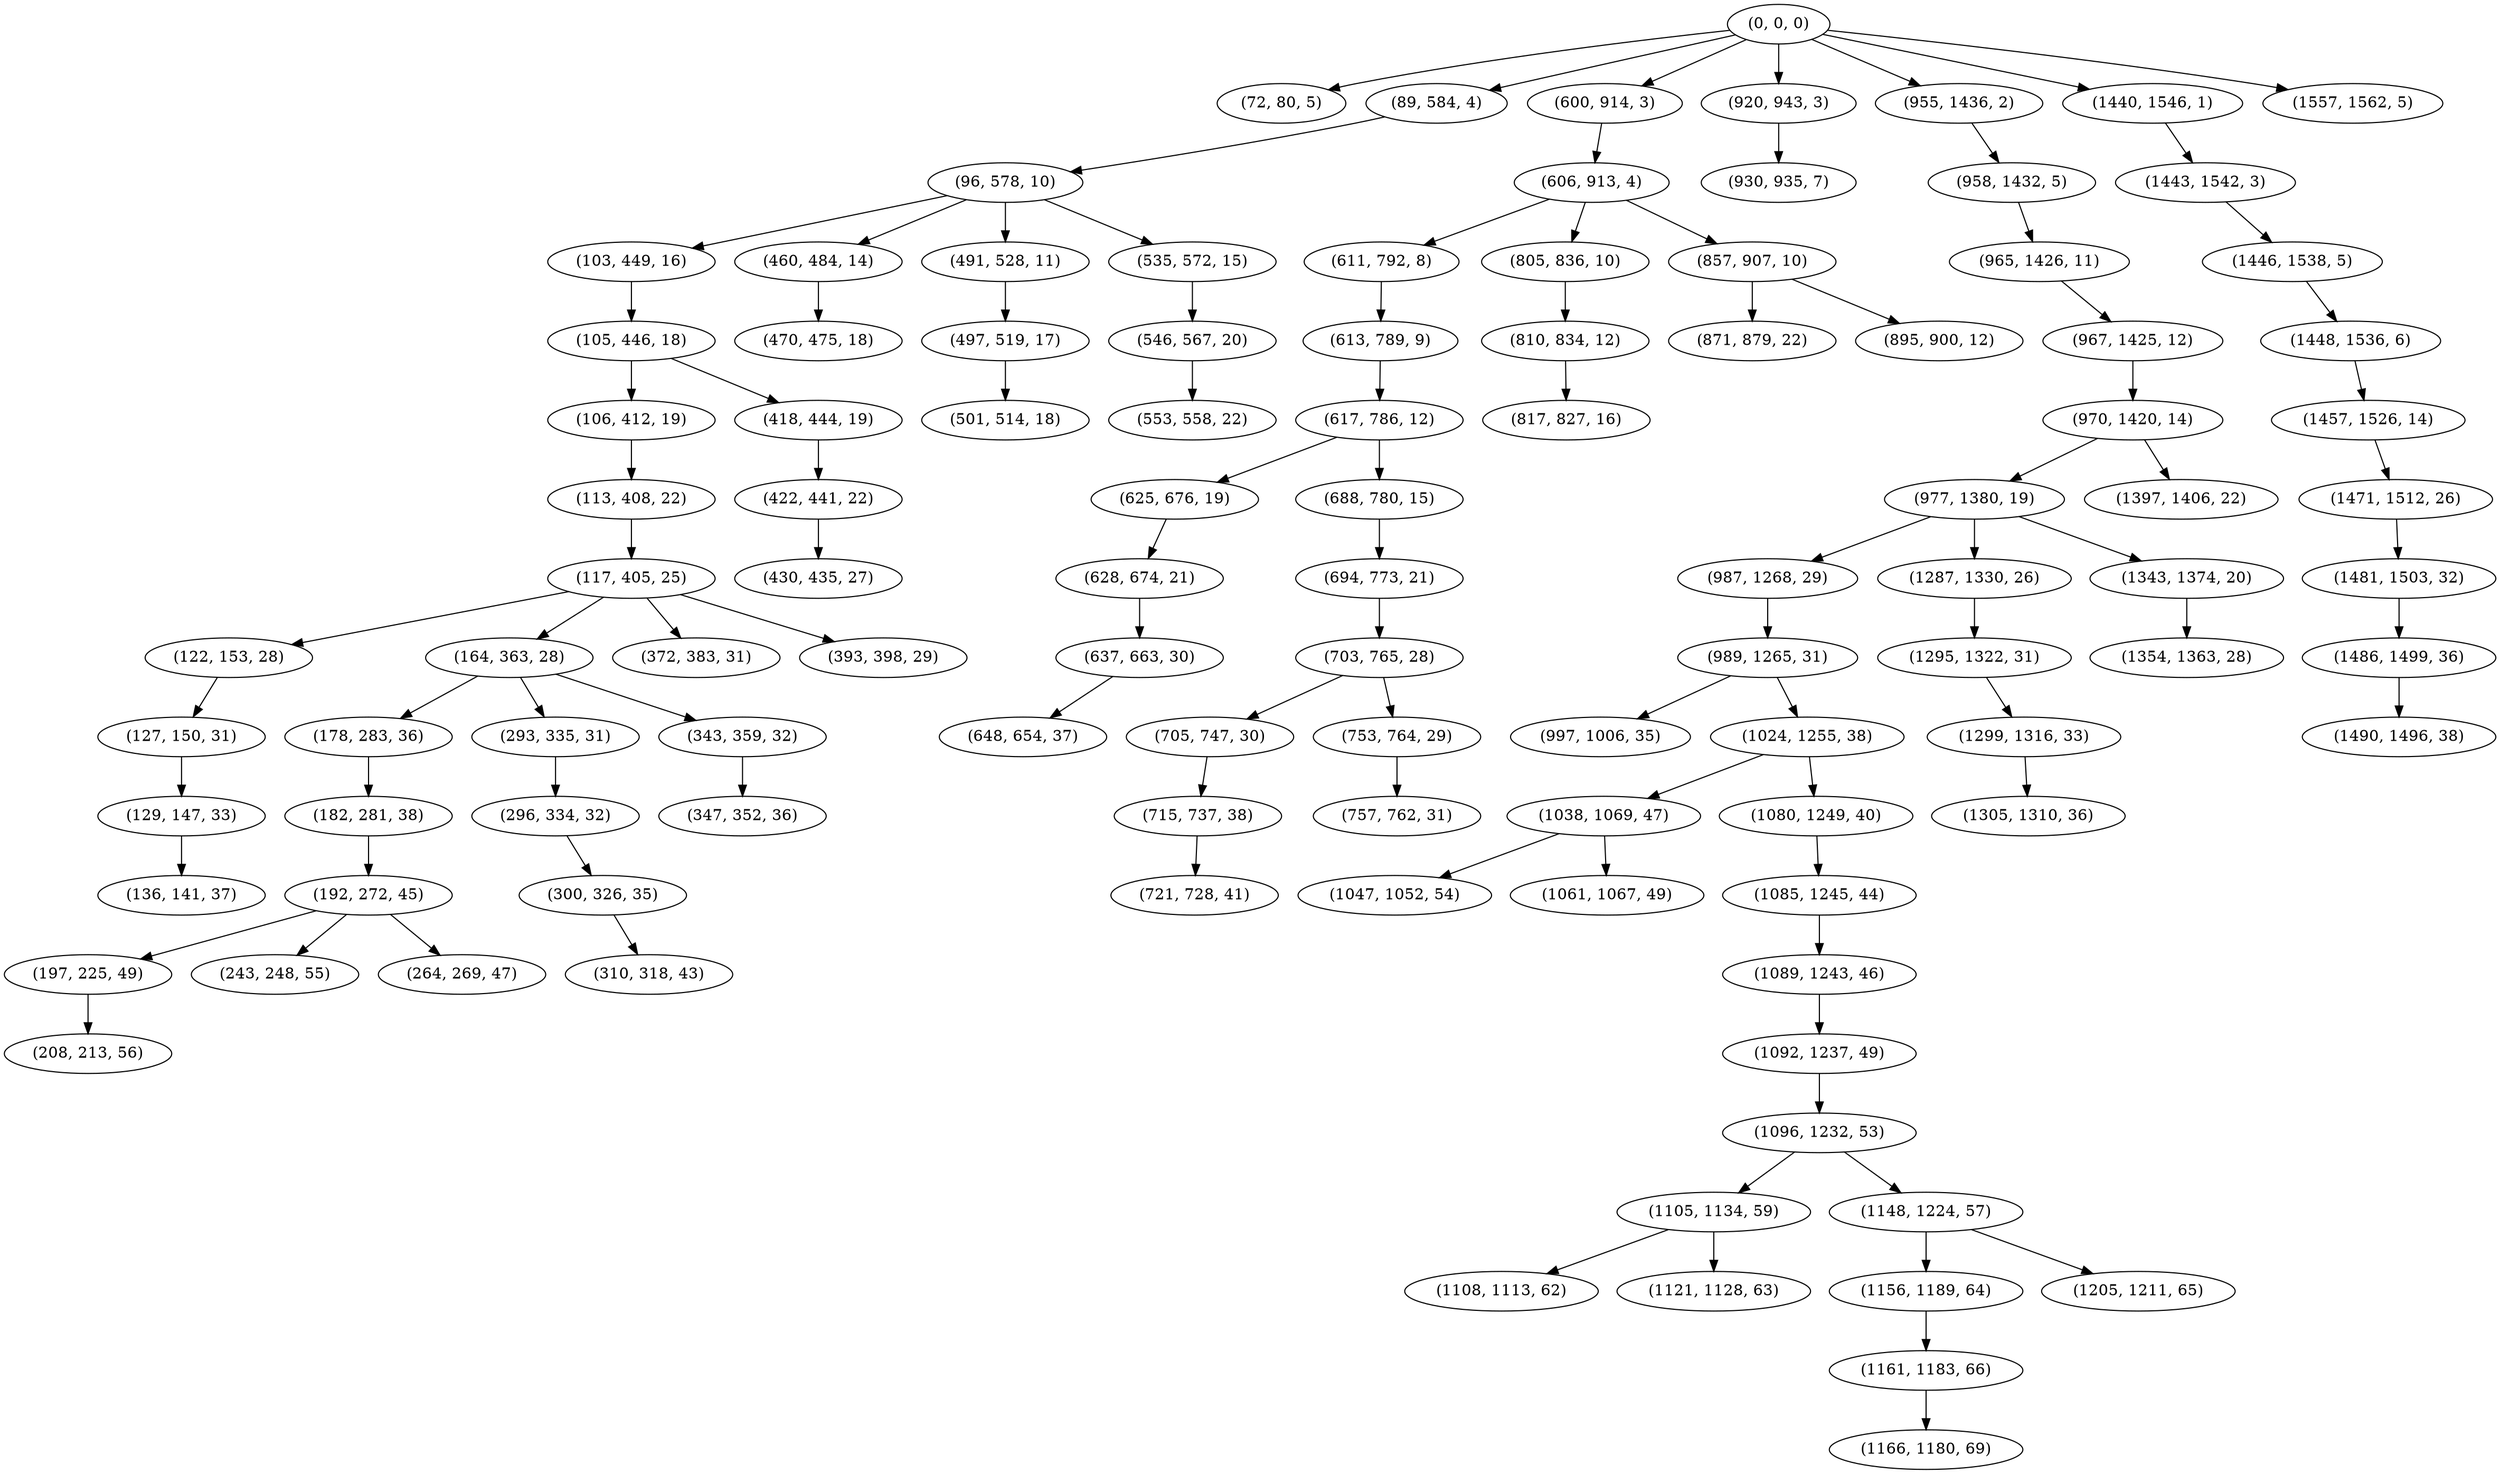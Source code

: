 digraph tree {
    "(0, 0, 0)";
    "(72, 80, 5)";
    "(89, 584, 4)";
    "(96, 578, 10)";
    "(103, 449, 16)";
    "(105, 446, 18)";
    "(106, 412, 19)";
    "(113, 408, 22)";
    "(117, 405, 25)";
    "(122, 153, 28)";
    "(127, 150, 31)";
    "(129, 147, 33)";
    "(136, 141, 37)";
    "(164, 363, 28)";
    "(178, 283, 36)";
    "(182, 281, 38)";
    "(192, 272, 45)";
    "(197, 225, 49)";
    "(208, 213, 56)";
    "(243, 248, 55)";
    "(264, 269, 47)";
    "(293, 335, 31)";
    "(296, 334, 32)";
    "(300, 326, 35)";
    "(310, 318, 43)";
    "(343, 359, 32)";
    "(347, 352, 36)";
    "(372, 383, 31)";
    "(393, 398, 29)";
    "(418, 444, 19)";
    "(422, 441, 22)";
    "(430, 435, 27)";
    "(460, 484, 14)";
    "(470, 475, 18)";
    "(491, 528, 11)";
    "(497, 519, 17)";
    "(501, 514, 18)";
    "(535, 572, 15)";
    "(546, 567, 20)";
    "(553, 558, 22)";
    "(600, 914, 3)";
    "(606, 913, 4)";
    "(611, 792, 8)";
    "(613, 789, 9)";
    "(617, 786, 12)";
    "(625, 676, 19)";
    "(628, 674, 21)";
    "(637, 663, 30)";
    "(648, 654, 37)";
    "(688, 780, 15)";
    "(694, 773, 21)";
    "(703, 765, 28)";
    "(705, 747, 30)";
    "(715, 737, 38)";
    "(721, 728, 41)";
    "(753, 764, 29)";
    "(757, 762, 31)";
    "(805, 836, 10)";
    "(810, 834, 12)";
    "(817, 827, 16)";
    "(857, 907, 10)";
    "(871, 879, 22)";
    "(895, 900, 12)";
    "(920, 943, 3)";
    "(930, 935, 7)";
    "(955, 1436, 2)";
    "(958, 1432, 5)";
    "(965, 1426, 11)";
    "(967, 1425, 12)";
    "(970, 1420, 14)";
    "(977, 1380, 19)";
    "(987, 1268, 29)";
    "(989, 1265, 31)";
    "(997, 1006, 35)";
    "(1024, 1255, 38)";
    "(1038, 1069, 47)";
    "(1047, 1052, 54)";
    "(1061, 1067, 49)";
    "(1080, 1249, 40)";
    "(1085, 1245, 44)";
    "(1089, 1243, 46)";
    "(1092, 1237, 49)";
    "(1096, 1232, 53)";
    "(1105, 1134, 59)";
    "(1108, 1113, 62)";
    "(1121, 1128, 63)";
    "(1148, 1224, 57)";
    "(1156, 1189, 64)";
    "(1161, 1183, 66)";
    "(1166, 1180, 69)";
    "(1205, 1211, 65)";
    "(1287, 1330, 26)";
    "(1295, 1322, 31)";
    "(1299, 1316, 33)";
    "(1305, 1310, 36)";
    "(1343, 1374, 20)";
    "(1354, 1363, 28)";
    "(1397, 1406, 22)";
    "(1440, 1546, 1)";
    "(1443, 1542, 3)";
    "(1446, 1538, 5)";
    "(1448, 1536, 6)";
    "(1457, 1526, 14)";
    "(1471, 1512, 26)";
    "(1481, 1503, 32)";
    "(1486, 1499, 36)";
    "(1490, 1496, 38)";
    "(1557, 1562, 5)";
    "(0, 0, 0)" -> "(72, 80, 5)";
    "(0, 0, 0)" -> "(89, 584, 4)";
    "(0, 0, 0)" -> "(600, 914, 3)";
    "(0, 0, 0)" -> "(920, 943, 3)";
    "(0, 0, 0)" -> "(955, 1436, 2)";
    "(0, 0, 0)" -> "(1440, 1546, 1)";
    "(0, 0, 0)" -> "(1557, 1562, 5)";
    "(89, 584, 4)" -> "(96, 578, 10)";
    "(96, 578, 10)" -> "(103, 449, 16)";
    "(96, 578, 10)" -> "(460, 484, 14)";
    "(96, 578, 10)" -> "(491, 528, 11)";
    "(96, 578, 10)" -> "(535, 572, 15)";
    "(103, 449, 16)" -> "(105, 446, 18)";
    "(105, 446, 18)" -> "(106, 412, 19)";
    "(105, 446, 18)" -> "(418, 444, 19)";
    "(106, 412, 19)" -> "(113, 408, 22)";
    "(113, 408, 22)" -> "(117, 405, 25)";
    "(117, 405, 25)" -> "(122, 153, 28)";
    "(117, 405, 25)" -> "(164, 363, 28)";
    "(117, 405, 25)" -> "(372, 383, 31)";
    "(117, 405, 25)" -> "(393, 398, 29)";
    "(122, 153, 28)" -> "(127, 150, 31)";
    "(127, 150, 31)" -> "(129, 147, 33)";
    "(129, 147, 33)" -> "(136, 141, 37)";
    "(164, 363, 28)" -> "(178, 283, 36)";
    "(164, 363, 28)" -> "(293, 335, 31)";
    "(164, 363, 28)" -> "(343, 359, 32)";
    "(178, 283, 36)" -> "(182, 281, 38)";
    "(182, 281, 38)" -> "(192, 272, 45)";
    "(192, 272, 45)" -> "(197, 225, 49)";
    "(192, 272, 45)" -> "(243, 248, 55)";
    "(192, 272, 45)" -> "(264, 269, 47)";
    "(197, 225, 49)" -> "(208, 213, 56)";
    "(293, 335, 31)" -> "(296, 334, 32)";
    "(296, 334, 32)" -> "(300, 326, 35)";
    "(300, 326, 35)" -> "(310, 318, 43)";
    "(343, 359, 32)" -> "(347, 352, 36)";
    "(418, 444, 19)" -> "(422, 441, 22)";
    "(422, 441, 22)" -> "(430, 435, 27)";
    "(460, 484, 14)" -> "(470, 475, 18)";
    "(491, 528, 11)" -> "(497, 519, 17)";
    "(497, 519, 17)" -> "(501, 514, 18)";
    "(535, 572, 15)" -> "(546, 567, 20)";
    "(546, 567, 20)" -> "(553, 558, 22)";
    "(600, 914, 3)" -> "(606, 913, 4)";
    "(606, 913, 4)" -> "(611, 792, 8)";
    "(606, 913, 4)" -> "(805, 836, 10)";
    "(606, 913, 4)" -> "(857, 907, 10)";
    "(611, 792, 8)" -> "(613, 789, 9)";
    "(613, 789, 9)" -> "(617, 786, 12)";
    "(617, 786, 12)" -> "(625, 676, 19)";
    "(617, 786, 12)" -> "(688, 780, 15)";
    "(625, 676, 19)" -> "(628, 674, 21)";
    "(628, 674, 21)" -> "(637, 663, 30)";
    "(637, 663, 30)" -> "(648, 654, 37)";
    "(688, 780, 15)" -> "(694, 773, 21)";
    "(694, 773, 21)" -> "(703, 765, 28)";
    "(703, 765, 28)" -> "(705, 747, 30)";
    "(703, 765, 28)" -> "(753, 764, 29)";
    "(705, 747, 30)" -> "(715, 737, 38)";
    "(715, 737, 38)" -> "(721, 728, 41)";
    "(753, 764, 29)" -> "(757, 762, 31)";
    "(805, 836, 10)" -> "(810, 834, 12)";
    "(810, 834, 12)" -> "(817, 827, 16)";
    "(857, 907, 10)" -> "(871, 879, 22)";
    "(857, 907, 10)" -> "(895, 900, 12)";
    "(920, 943, 3)" -> "(930, 935, 7)";
    "(955, 1436, 2)" -> "(958, 1432, 5)";
    "(958, 1432, 5)" -> "(965, 1426, 11)";
    "(965, 1426, 11)" -> "(967, 1425, 12)";
    "(967, 1425, 12)" -> "(970, 1420, 14)";
    "(970, 1420, 14)" -> "(977, 1380, 19)";
    "(970, 1420, 14)" -> "(1397, 1406, 22)";
    "(977, 1380, 19)" -> "(987, 1268, 29)";
    "(977, 1380, 19)" -> "(1287, 1330, 26)";
    "(977, 1380, 19)" -> "(1343, 1374, 20)";
    "(987, 1268, 29)" -> "(989, 1265, 31)";
    "(989, 1265, 31)" -> "(997, 1006, 35)";
    "(989, 1265, 31)" -> "(1024, 1255, 38)";
    "(1024, 1255, 38)" -> "(1038, 1069, 47)";
    "(1024, 1255, 38)" -> "(1080, 1249, 40)";
    "(1038, 1069, 47)" -> "(1047, 1052, 54)";
    "(1038, 1069, 47)" -> "(1061, 1067, 49)";
    "(1080, 1249, 40)" -> "(1085, 1245, 44)";
    "(1085, 1245, 44)" -> "(1089, 1243, 46)";
    "(1089, 1243, 46)" -> "(1092, 1237, 49)";
    "(1092, 1237, 49)" -> "(1096, 1232, 53)";
    "(1096, 1232, 53)" -> "(1105, 1134, 59)";
    "(1096, 1232, 53)" -> "(1148, 1224, 57)";
    "(1105, 1134, 59)" -> "(1108, 1113, 62)";
    "(1105, 1134, 59)" -> "(1121, 1128, 63)";
    "(1148, 1224, 57)" -> "(1156, 1189, 64)";
    "(1148, 1224, 57)" -> "(1205, 1211, 65)";
    "(1156, 1189, 64)" -> "(1161, 1183, 66)";
    "(1161, 1183, 66)" -> "(1166, 1180, 69)";
    "(1287, 1330, 26)" -> "(1295, 1322, 31)";
    "(1295, 1322, 31)" -> "(1299, 1316, 33)";
    "(1299, 1316, 33)" -> "(1305, 1310, 36)";
    "(1343, 1374, 20)" -> "(1354, 1363, 28)";
    "(1440, 1546, 1)" -> "(1443, 1542, 3)";
    "(1443, 1542, 3)" -> "(1446, 1538, 5)";
    "(1446, 1538, 5)" -> "(1448, 1536, 6)";
    "(1448, 1536, 6)" -> "(1457, 1526, 14)";
    "(1457, 1526, 14)" -> "(1471, 1512, 26)";
    "(1471, 1512, 26)" -> "(1481, 1503, 32)";
    "(1481, 1503, 32)" -> "(1486, 1499, 36)";
    "(1486, 1499, 36)" -> "(1490, 1496, 38)";
}
